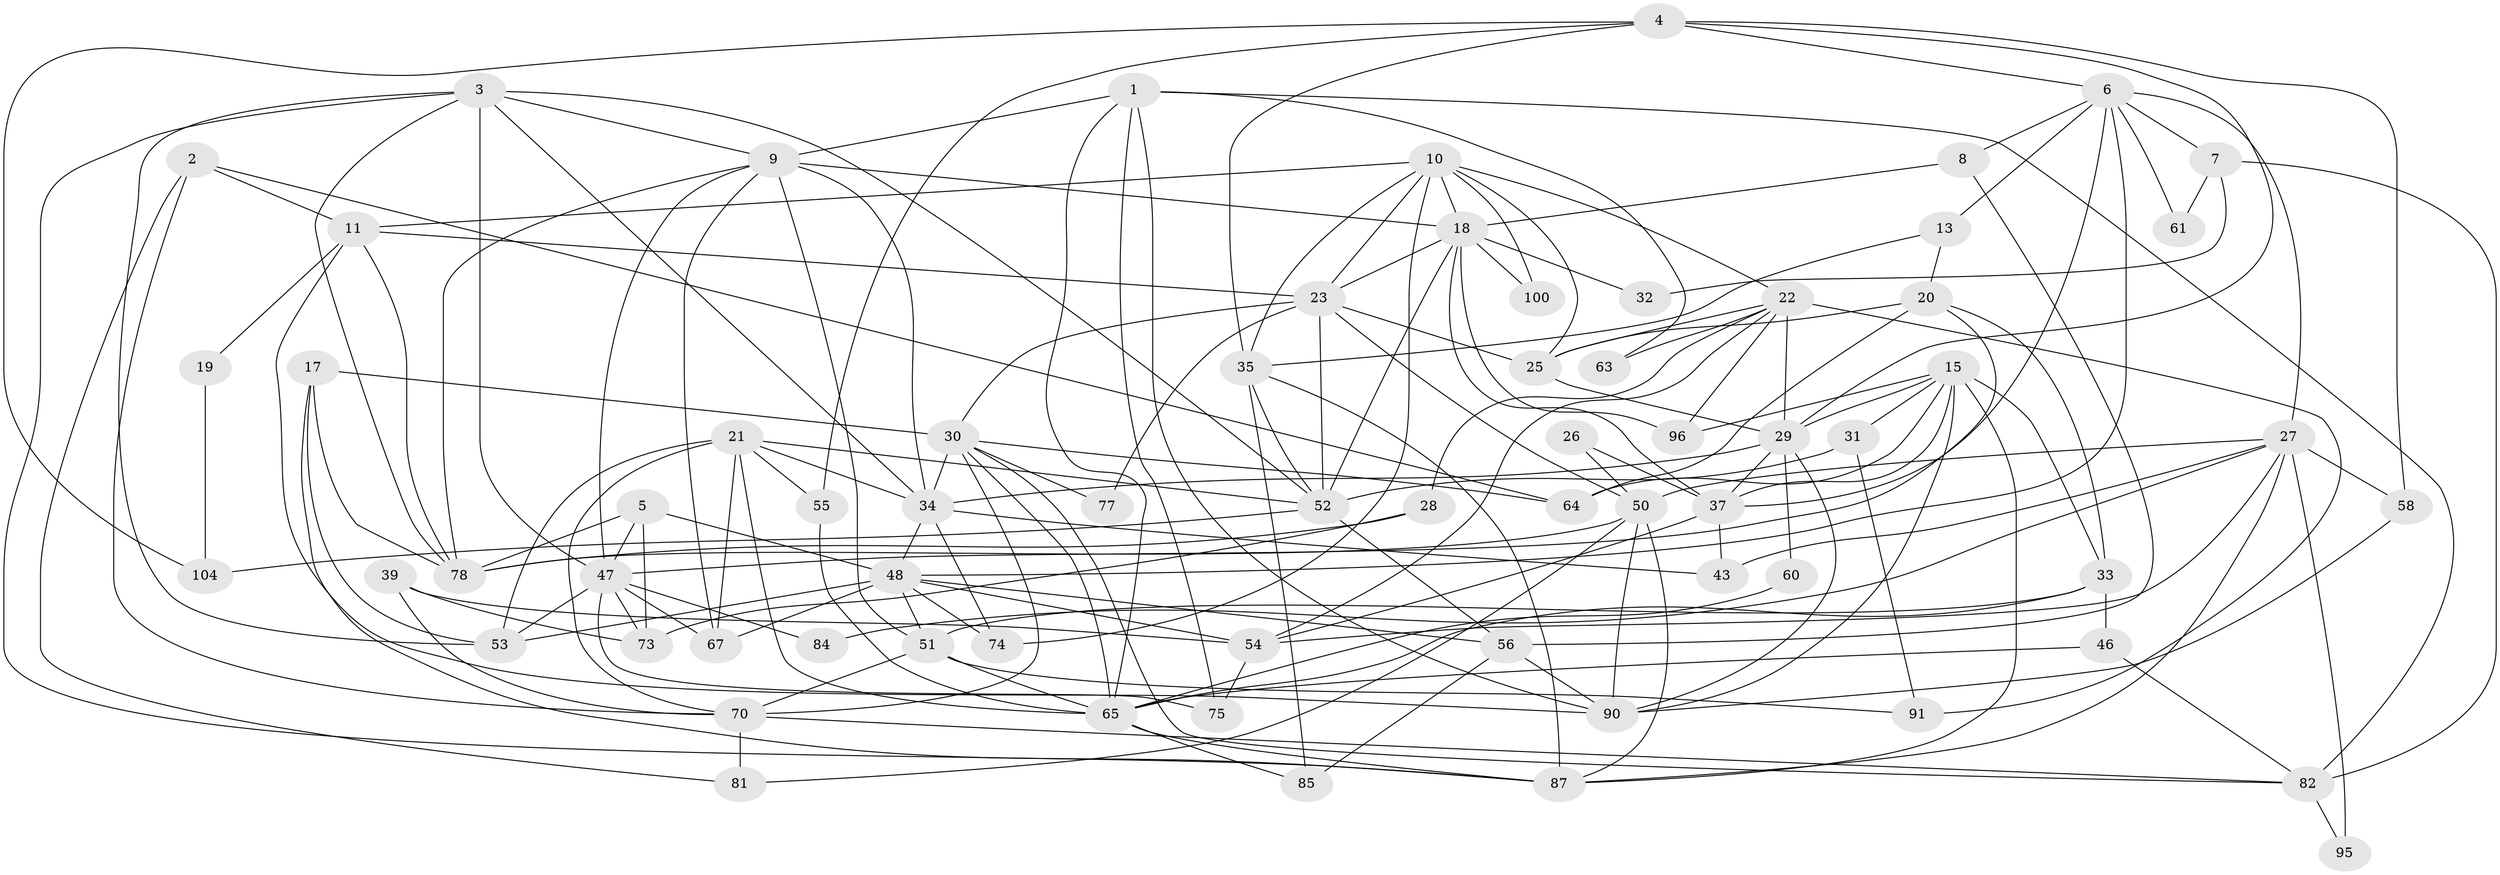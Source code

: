 // Generated by graph-tools (version 1.1) at 2025/24/03/03/25 07:24:01]
// undirected, 68 vertices, 172 edges
graph export_dot {
graph [start="1"]
  node [color=gray90,style=filled];
  1 [super="+41"];
  2 [super="+89"];
  3 [super="+66"];
  4 [super="+71"];
  5 [super="+12"];
  6 [super="+40"];
  7;
  8 [super="+45"];
  9 [super="+105"];
  10 [super="+24"];
  11 [super="+49"];
  13 [super="+14"];
  15 [super="+16"];
  17 [super="+42"];
  18 [super="+79"];
  19;
  20 [super="+88"];
  21 [super="+36"];
  22 [super="+102"];
  23 [super="+109"];
  25 [super="+107"];
  26;
  27 [super="+57"];
  28;
  29 [super="+86"];
  30;
  31;
  32;
  33 [super="+101"];
  34 [super="+38"];
  35 [super="+62"];
  37 [super="+44"];
  39;
  43 [super="+69"];
  46;
  47 [super="+68"];
  48 [super="+72"];
  50 [super="+80"];
  51 [super="+108"];
  52 [super="+59"];
  53 [super="+83"];
  54;
  55;
  56;
  58;
  60;
  61;
  63;
  64 [super="+94"];
  65 [super="+93"];
  67 [super="+110"];
  70 [super="+103"];
  73 [super="+92"];
  74;
  75 [super="+76"];
  77;
  78 [super="+99"];
  81;
  82 [super="+106"];
  84;
  85;
  87 [super="+98"];
  90 [super="+97"];
  91;
  95;
  96;
  100;
  104;
  1 -- 82;
  1 -- 75;
  1 -- 65;
  1 -- 9;
  1 -- 90;
  1 -- 63;
  2 -- 81;
  2 -- 70;
  2 -- 11;
  2 -- 64;
  3 -- 52;
  3 -- 78;
  3 -- 34;
  3 -- 53;
  3 -- 9;
  3 -- 47;
  3 -- 87;
  4 -- 58;
  4 -- 55;
  4 -- 35;
  4 -- 104;
  4 -- 29;
  4 -- 6;
  5 -- 47;
  5 -- 73;
  5 -- 48;
  5 -- 78;
  6 -- 48 [weight=2];
  6 -- 7;
  6 -- 13 [weight=2];
  6 -- 61;
  6 -- 27;
  6 -- 37;
  6 -- 8;
  7 -- 32;
  7 -- 61;
  7 -- 82;
  8 -- 18;
  8 -- 56;
  9 -- 51;
  9 -- 34;
  9 -- 67;
  9 -- 18;
  9 -- 47;
  9 -- 78;
  10 -- 18;
  10 -- 74;
  10 -- 100;
  10 -- 35;
  10 -- 23;
  10 -- 25;
  10 -- 11;
  10 -- 22;
  11 -- 23;
  11 -- 19;
  11 -- 90;
  11 -- 78;
  13 -- 20;
  13 -- 35;
  15 -- 90;
  15 -- 87;
  15 -- 37 [weight=2];
  15 -- 64;
  15 -- 96;
  15 -- 31;
  15 -- 29;
  15 -- 33;
  17 -- 30;
  17 -- 53;
  17 -- 78;
  17 -- 87;
  18 -- 23;
  18 -- 32;
  18 -- 96;
  18 -- 100;
  18 -- 37;
  18 -- 52;
  19 -- 104;
  20 -- 25;
  20 -- 64;
  20 -- 33;
  20 -- 47;
  21 -- 55;
  21 -- 34;
  21 -- 67;
  21 -- 53;
  21 -- 70;
  21 -- 52;
  21 -- 65;
  22 -- 54;
  22 -- 25;
  22 -- 91;
  22 -- 96;
  22 -- 28;
  22 -- 29;
  22 -- 63;
  23 -- 30;
  23 -- 77;
  23 -- 25;
  23 -- 50;
  23 -- 52;
  25 -- 29;
  26 -- 37;
  26 -- 50;
  27 -- 87;
  27 -- 54;
  27 -- 84;
  27 -- 50;
  27 -- 58;
  27 -- 95;
  27 -- 43;
  28 -- 78;
  28 -- 73;
  29 -- 60;
  29 -- 34;
  29 -- 37;
  29 -- 90;
  30 -- 70;
  30 -- 77;
  30 -- 82 [weight=2];
  30 -- 34;
  30 -- 65;
  30 -- 64;
  31 -- 91;
  31 -- 52;
  33 -- 46;
  33 -- 51;
  33 -- 65;
  34 -- 74;
  34 -- 48;
  34 -- 43;
  35 -- 85;
  35 -- 52;
  35 -- 87;
  37 -- 54;
  37 -- 43;
  39 -- 54;
  39 -- 70;
  39 -- 73;
  46 -- 65;
  46 -- 82;
  47 -- 67;
  47 -- 84;
  47 -- 53;
  47 -- 73;
  47 -- 75;
  48 -- 56;
  48 -- 74;
  48 -- 54;
  48 -- 67;
  48 -- 51;
  48 -- 53;
  50 -- 90;
  50 -- 81;
  50 -- 87;
  50 -- 78;
  51 -- 65;
  51 -- 91;
  51 -- 70;
  52 -- 56;
  52 -- 104;
  54 -- 75;
  55 -- 65;
  56 -- 85;
  56 -- 90;
  58 -- 90;
  60 -- 65;
  65 -- 85;
  65 -- 87;
  70 -- 81;
  70 -- 82;
  82 -- 95;
}
